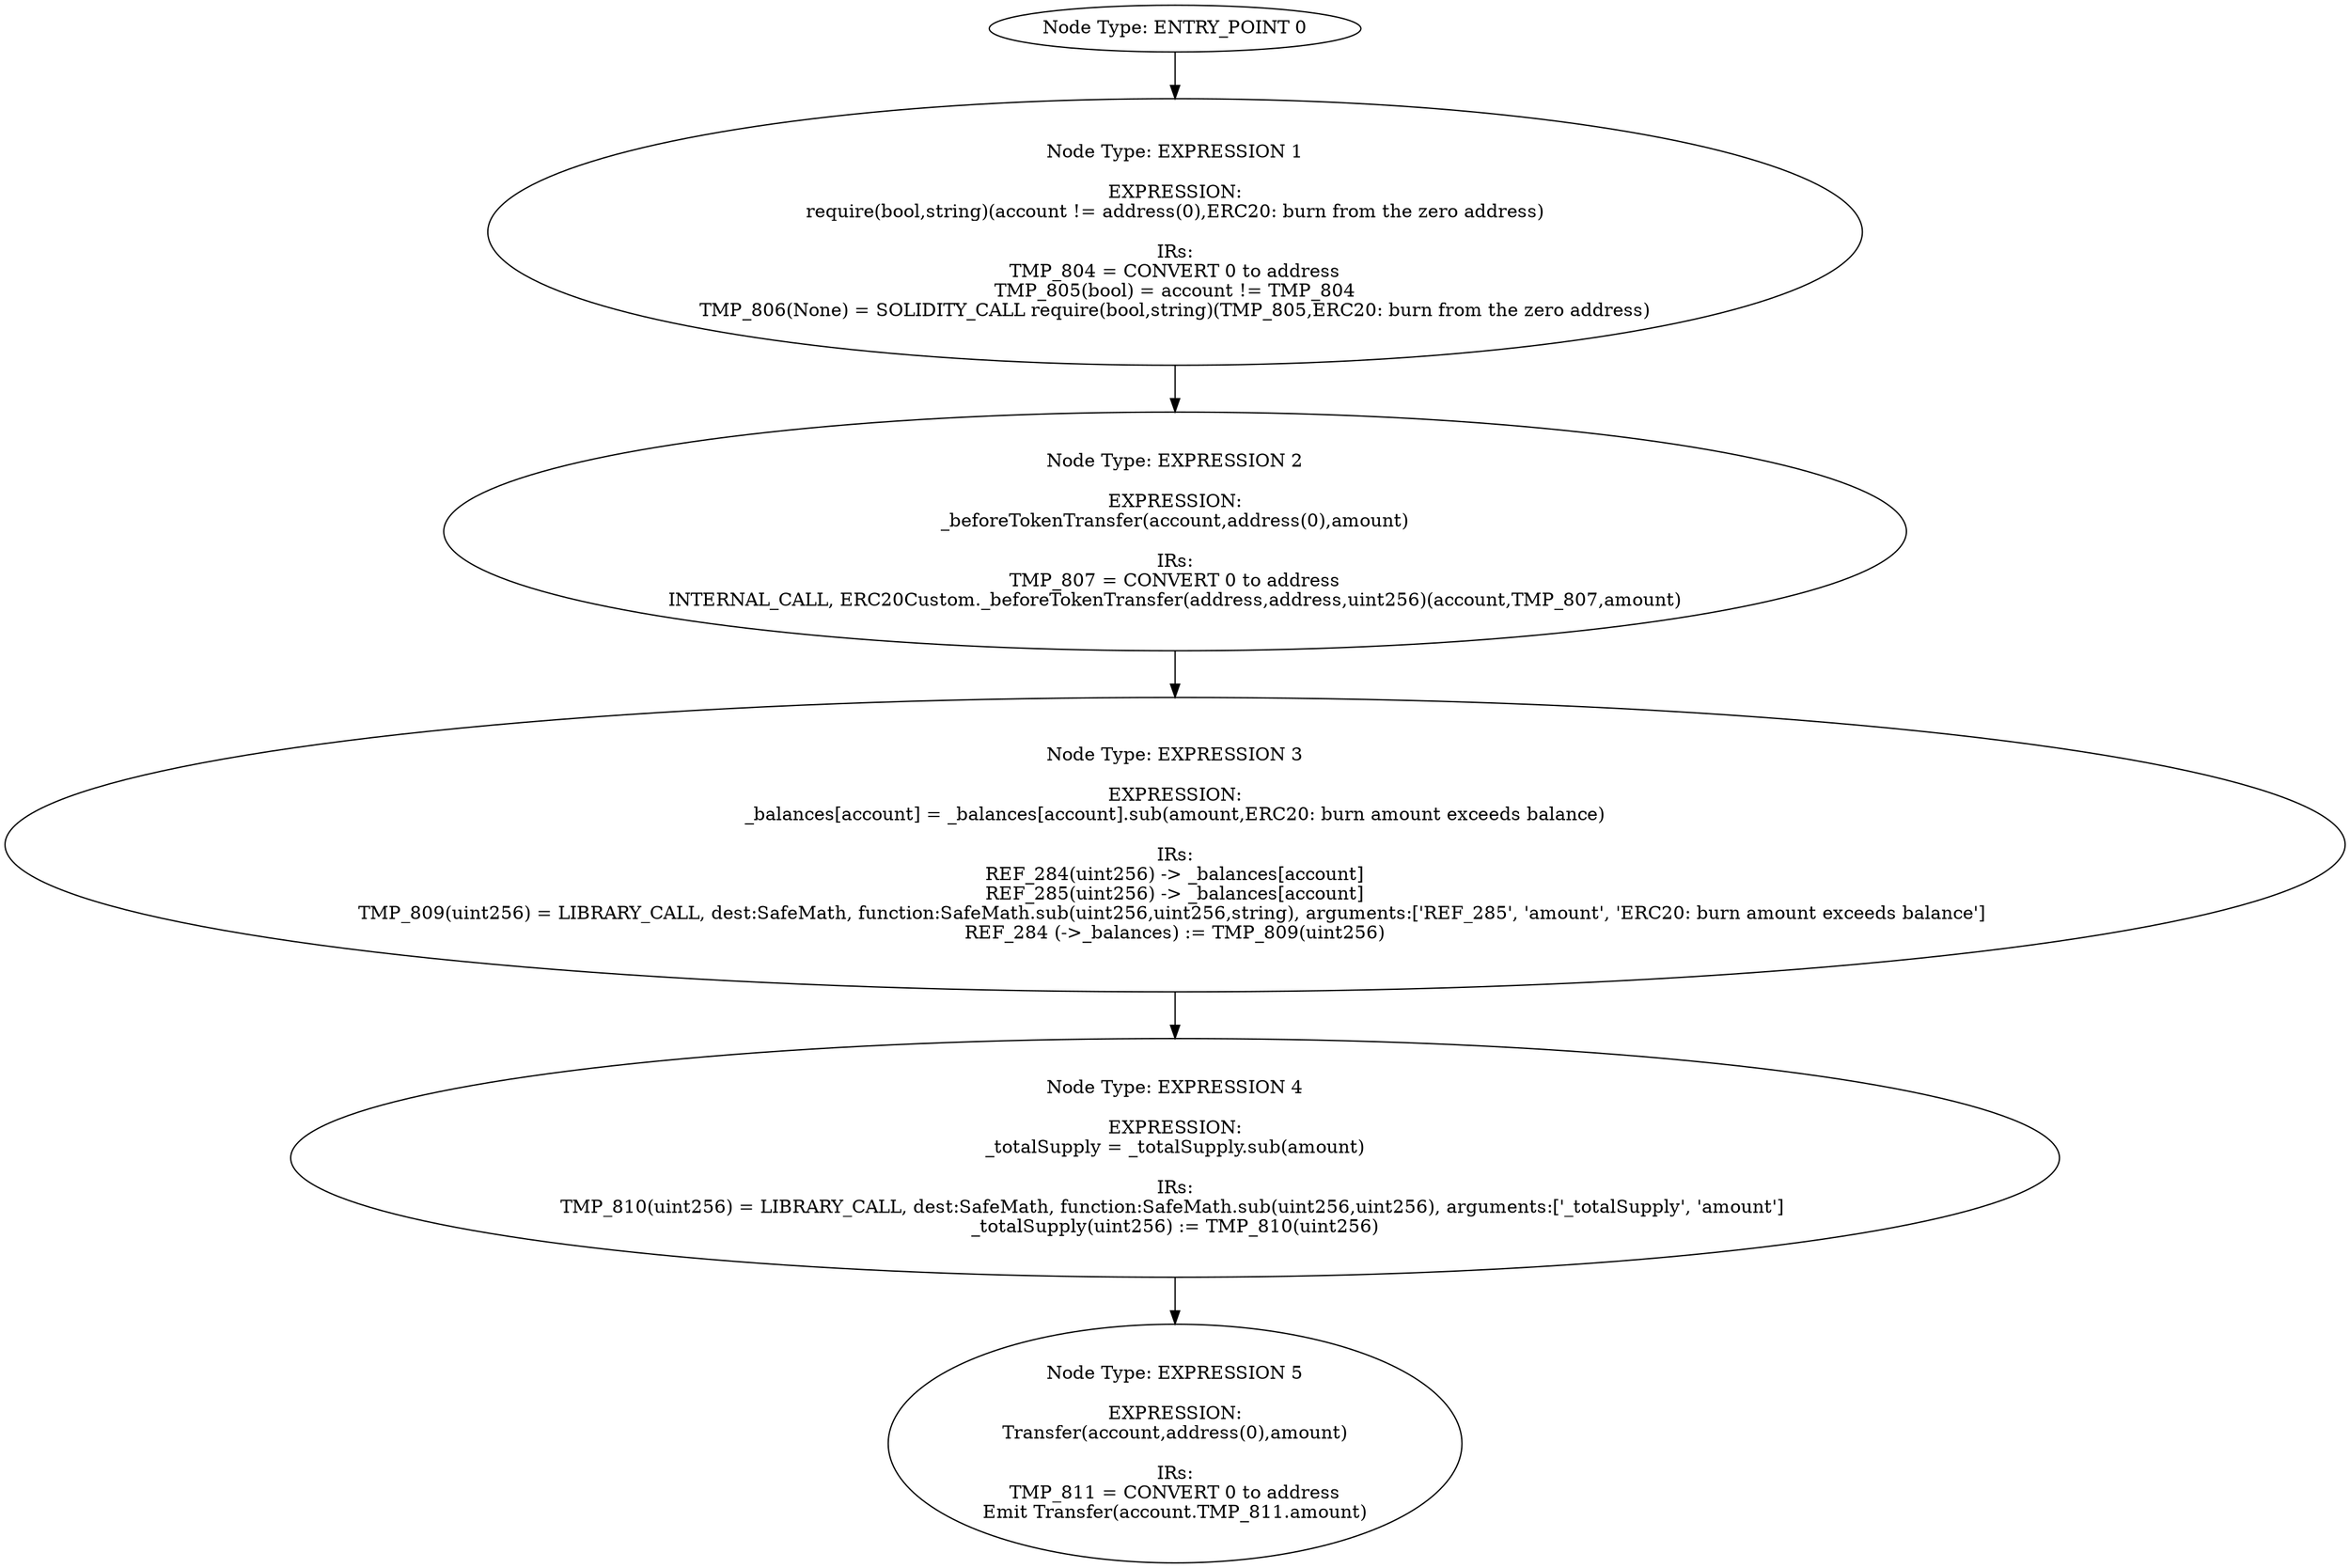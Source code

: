 digraph{
0[label="Node Type: ENTRY_POINT 0
"];
0->1;
1[label="Node Type: EXPRESSION 1

EXPRESSION:
require(bool,string)(account != address(0),ERC20: burn from the zero address)

IRs:
TMP_804 = CONVERT 0 to address
TMP_805(bool) = account != TMP_804
TMP_806(None) = SOLIDITY_CALL require(bool,string)(TMP_805,ERC20: burn from the zero address)"];
1->2;
2[label="Node Type: EXPRESSION 2

EXPRESSION:
_beforeTokenTransfer(account,address(0),amount)

IRs:
TMP_807 = CONVERT 0 to address
INTERNAL_CALL, ERC20Custom._beforeTokenTransfer(address,address,uint256)(account,TMP_807,amount)"];
2->3;
3[label="Node Type: EXPRESSION 3

EXPRESSION:
_balances[account] = _balances[account].sub(amount,ERC20: burn amount exceeds balance)

IRs:
REF_284(uint256) -> _balances[account]
REF_285(uint256) -> _balances[account]
TMP_809(uint256) = LIBRARY_CALL, dest:SafeMath, function:SafeMath.sub(uint256,uint256,string), arguments:['REF_285', 'amount', 'ERC20: burn amount exceeds balance'] 
REF_284 (->_balances) := TMP_809(uint256)"];
3->4;
4[label="Node Type: EXPRESSION 4

EXPRESSION:
_totalSupply = _totalSupply.sub(amount)

IRs:
TMP_810(uint256) = LIBRARY_CALL, dest:SafeMath, function:SafeMath.sub(uint256,uint256), arguments:['_totalSupply', 'amount'] 
_totalSupply(uint256) := TMP_810(uint256)"];
4->5;
5[label="Node Type: EXPRESSION 5

EXPRESSION:
Transfer(account,address(0),amount)

IRs:
TMP_811 = CONVERT 0 to address
Emit Transfer(account.TMP_811.amount)"];
}
